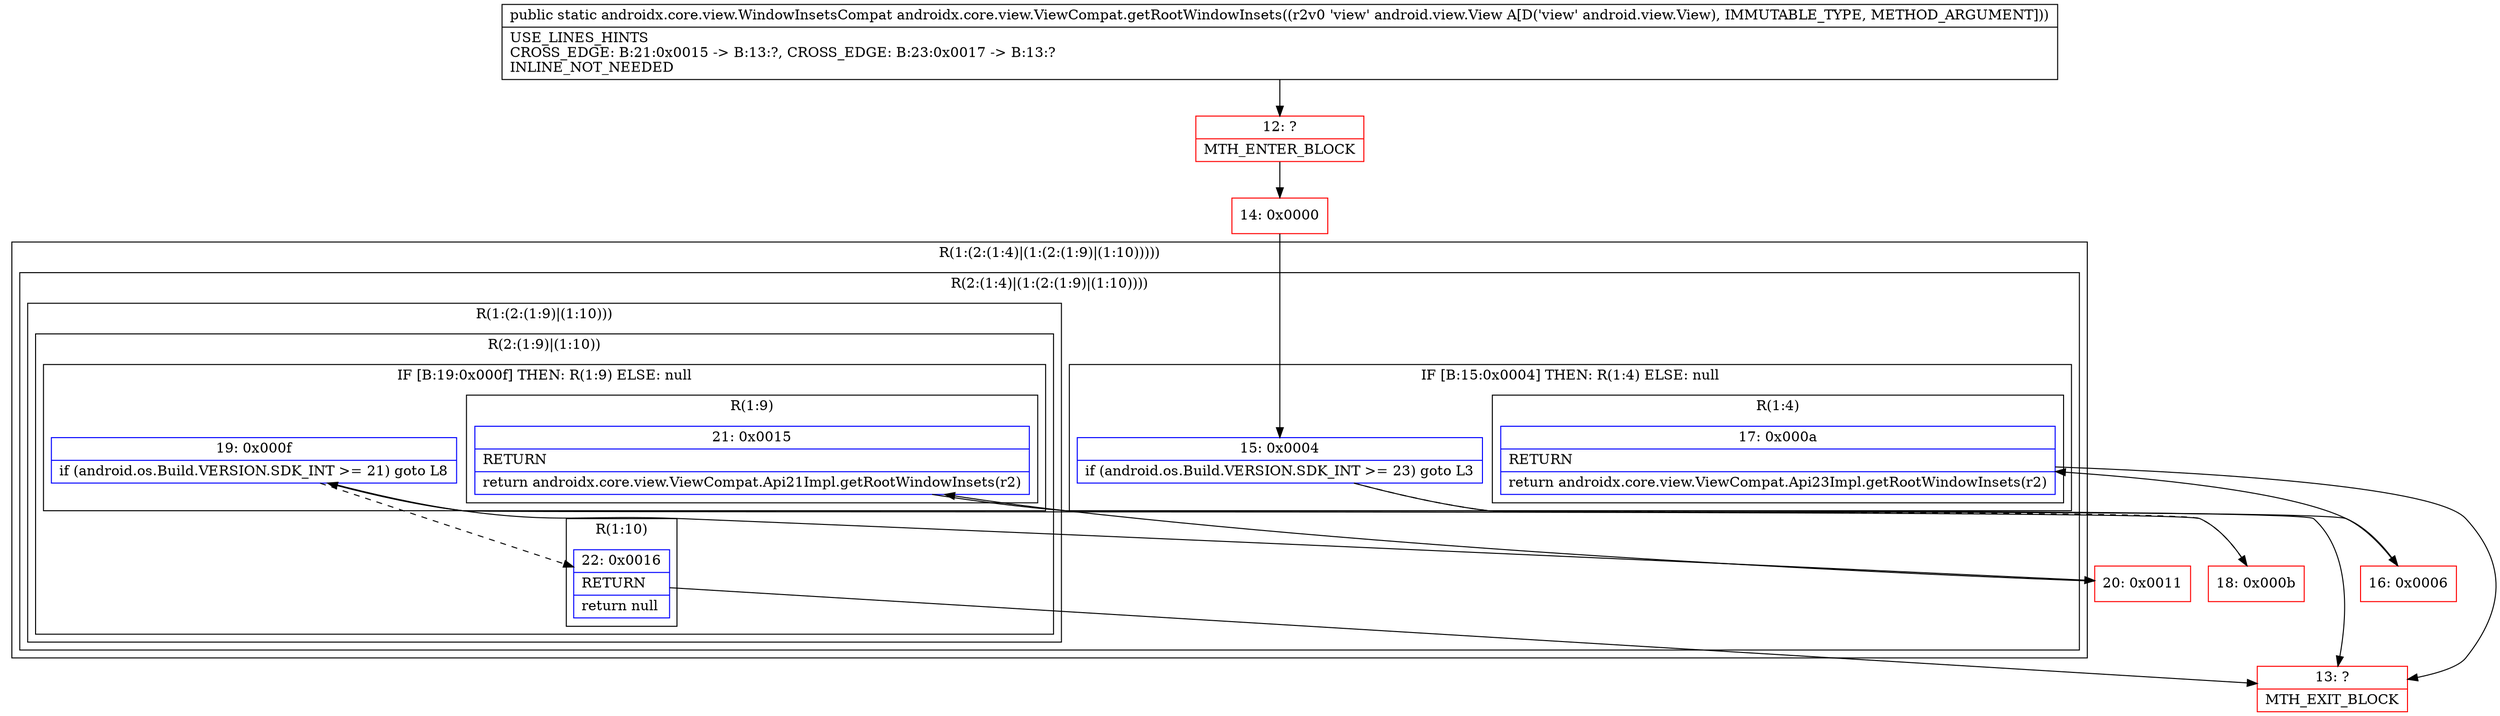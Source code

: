 digraph "CFG forandroidx.core.view.ViewCompat.getRootWindowInsets(Landroid\/view\/View;)Landroidx\/core\/view\/WindowInsetsCompat;" {
subgraph cluster_Region_1832731872 {
label = "R(1:(2:(1:4)|(1:(2:(1:9)|(1:10)))))";
node [shape=record,color=blue];
subgraph cluster_Region_1773117419 {
label = "R(2:(1:4)|(1:(2:(1:9)|(1:10))))";
node [shape=record,color=blue];
subgraph cluster_IfRegion_2032771845 {
label = "IF [B:15:0x0004] THEN: R(1:4) ELSE: null";
node [shape=record,color=blue];
Node_15 [shape=record,label="{15\:\ 0x0004|if (android.os.Build.VERSION.SDK_INT \>= 23) goto L3\l}"];
subgraph cluster_Region_84934692 {
label = "R(1:4)";
node [shape=record,color=blue];
Node_17 [shape=record,label="{17\:\ 0x000a|RETURN\l|return androidx.core.view.ViewCompat.Api23Impl.getRootWindowInsets(r2)\l}"];
}
}
subgraph cluster_Region_42815010 {
label = "R(1:(2:(1:9)|(1:10)))";
node [shape=record,color=blue];
subgraph cluster_Region_399038815 {
label = "R(2:(1:9)|(1:10))";
node [shape=record,color=blue];
subgraph cluster_IfRegion_600662312 {
label = "IF [B:19:0x000f] THEN: R(1:9) ELSE: null";
node [shape=record,color=blue];
Node_19 [shape=record,label="{19\:\ 0x000f|if (android.os.Build.VERSION.SDK_INT \>= 21) goto L8\l}"];
subgraph cluster_Region_651777109 {
label = "R(1:9)";
node [shape=record,color=blue];
Node_21 [shape=record,label="{21\:\ 0x0015|RETURN\l|return androidx.core.view.ViewCompat.Api21Impl.getRootWindowInsets(r2)\l}"];
}
}
subgraph cluster_Region_1313731314 {
label = "R(1:10)";
node [shape=record,color=blue];
Node_22 [shape=record,label="{22\:\ 0x0016|RETURN\l|return null\l}"];
}
}
}
}
}
Node_12 [shape=record,color=red,label="{12\:\ ?|MTH_ENTER_BLOCK\l}"];
Node_14 [shape=record,color=red,label="{14\:\ 0x0000}"];
Node_16 [shape=record,color=red,label="{16\:\ 0x0006}"];
Node_13 [shape=record,color=red,label="{13\:\ ?|MTH_EXIT_BLOCK\l}"];
Node_18 [shape=record,color=red,label="{18\:\ 0x000b}"];
Node_20 [shape=record,color=red,label="{20\:\ 0x0011}"];
MethodNode[shape=record,label="{public static androidx.core.view.WindowInsetsCompat androidx.core.view.ViewCompat.getRootWindowInsets((r2v0 'view' android.view.View A[D('view' android.view.View), IMMUTABLE_TYPE, METHOD_ARGUMENT]))  | USE_LINES_HINTS\lCROSS_EDGE: B:21:0x0015 \-\> B:13:?, CROSS_EDGE: B:23:0x0017 \-\> B:13:?\lINLINE_NOT_NEEDED\l}"];
MethodNode -> Node_12;Node_15 -> Node_16;
Node_15 -> Node_18[style=dashed];
Node_17 -> Node_13;
Node_19 -> Node_20;
Node_19 -> Node_22[style=dashed];
Node_21 -> Node_13;
Node_22 -> Node_13;
Node_12 -> Node_14;
Node_14 -> Node_15;
Node_16 -> Node_17;
Node_18 -> Node_19;
Node_20 -> Node_21;
}


